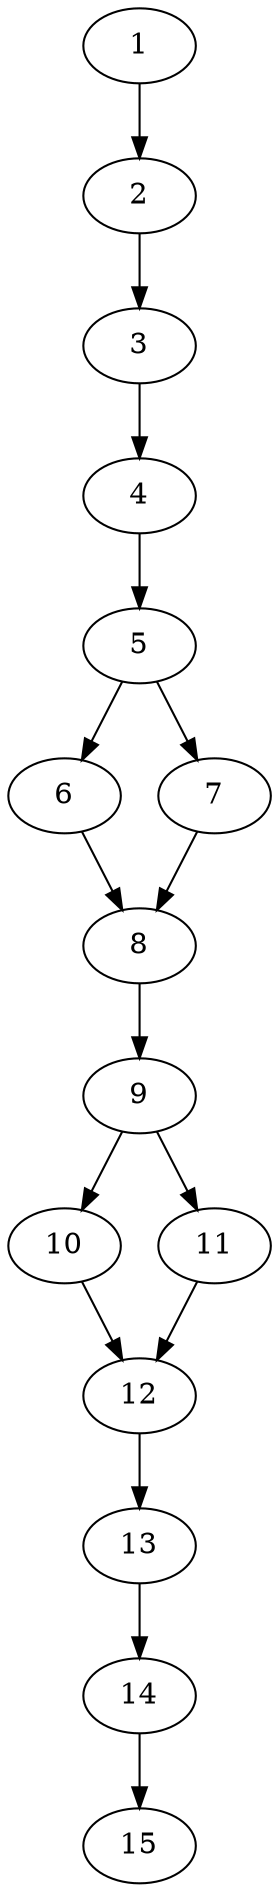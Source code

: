 // DAG automatically generated by daggen at Thu Oct  3 13:59:26 2019
// ./daggen --dot -n 15 --ccr 0.5 --fat 0.3 --regular 0.5 --density 0.9 --mindata 5242880 --maxdata 52428800 
digraph G {
  1 [size="41183232", alpha="0.05", expect_size="20591616"] 
  1 -> 2 [size ="20591616"]
  2 [size="15302656", alpha="0.13", expect_size="7651328"] 
  2 -> 3 [size ="7651328"]
  3 [size="13692928", alpha="0.10", expect_size="6846464"] 
  3 -> 4 [size ="6846464"]
  4 [size="31031296", alpha="0.01", expect_size="15515648"] 
  4 -> 5 [size ="15515648"]
  5 [size="89028608", alpha="0.17", expect_size="44514304"] 
  5 -> 6 [size ="44514304"]
  5 -> 7 [size ="44514304"]
  6 [size="64012288", alpha="0.03", expect_size="32006144"] 
  6 -> 8 [size ="32006144"]
  7 [size="13430784", alpha="0.05", expect_size="6715392"] 
  7 -> 8 [size ="6715392"]
  8 [size="13535232", alpha="0.18", expect_size="6767616"] 
  8 -> 9 [size ="6767616"]
  9 [size="36931584", alpha="0.14", expect_size="18465792"] 
  9 -> 10 [size ="18465792"]
  9 -> 11 [size ="18465792"]
  10 [size="48027648", alpha="0.18", expect_size="24013824"] 
  10 -> 12 [size ="24013824"]
  11 [size="42891264", alpha="0.19", expect_size="21445632"] 
  11 -> 12 [size ="21445632"]
  12 [size="65890304", alpha="0.08", expect_size="32945152"] 
  12 -> 13 [size ="32945152"]
  13 [size="30654464", alpha="0.14", expect_size="15327232"] 
  13 -> 14 [size ="15327232"]
  14 [size="77496320", alpha="0.02", expect_size="38748160"] 
  14 -> 15 [size ="38748160"]
  15 [size="82440192", alpha="0.07", expect_size="41220096"] 
}
